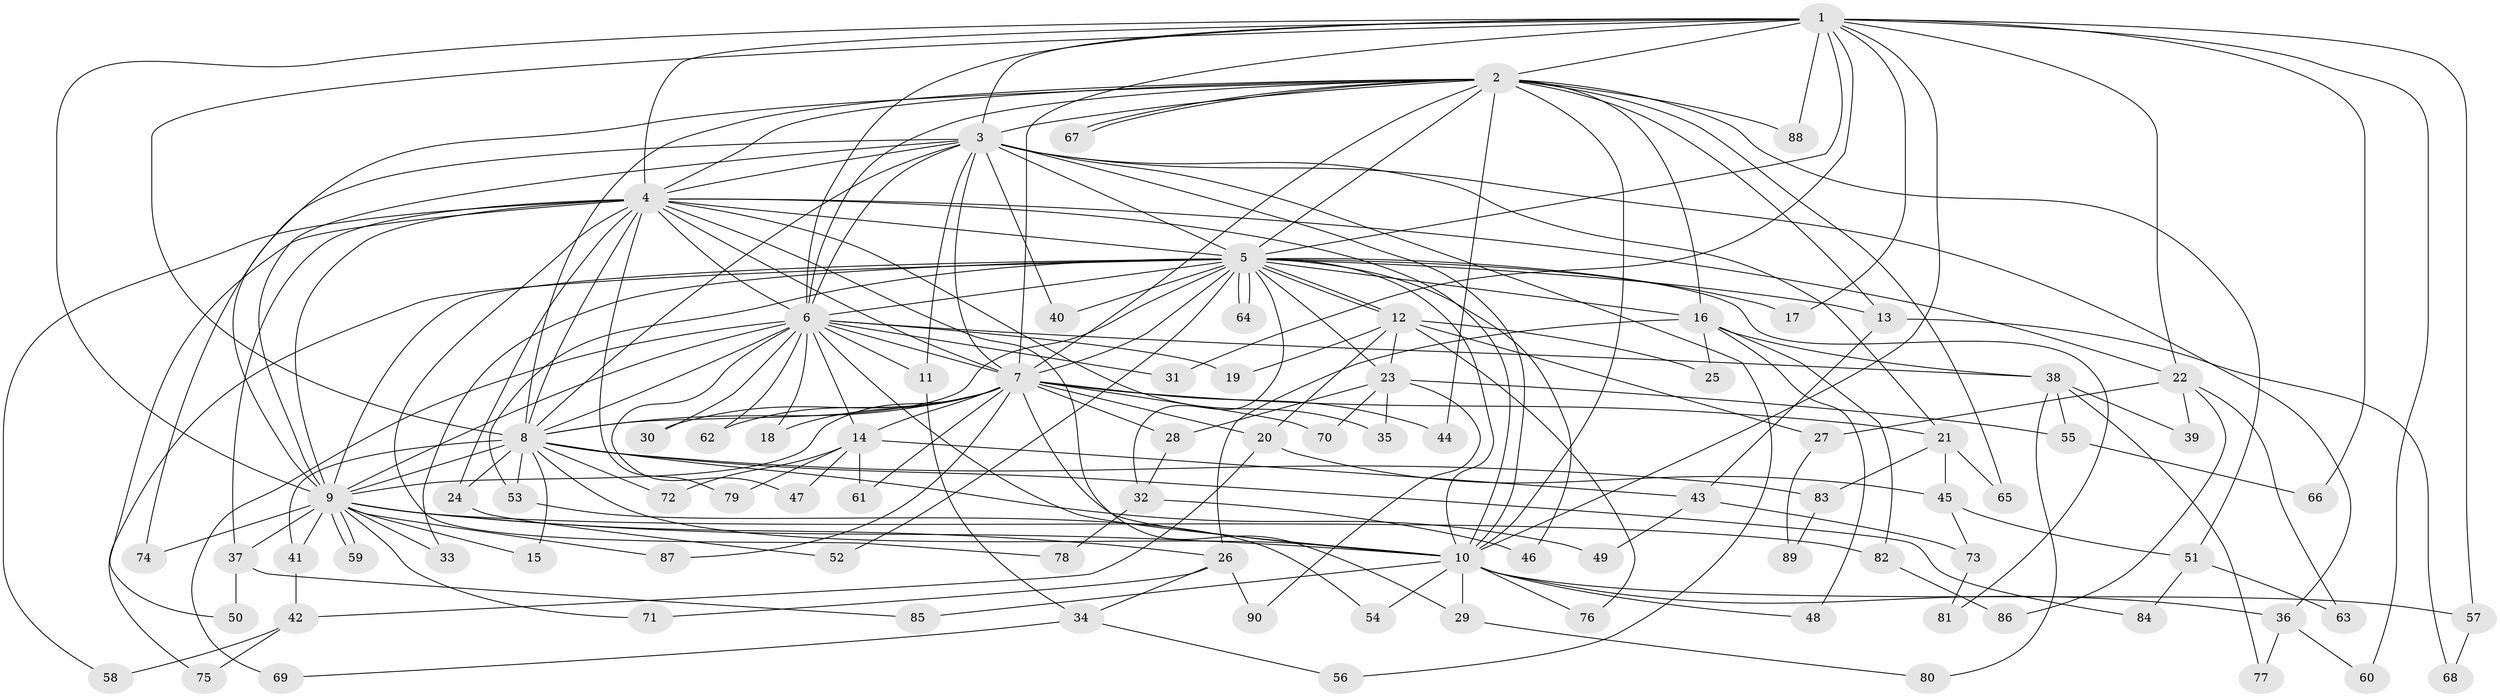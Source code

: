 // coarse degree distribution, {15: 0.030303030303030304, 23: 0.015151515151515152, 14: 0.015151515151515152, 16: 0.015151515151515152, 27: 0.015151515151515152, 19: 0.030303030303030304, 17: 0.015151515151515152, 4: 0.06060606060606061, 10: 0.015151515151515152, 2: 0.5757575757575758, 6: 0.045454545454545456, 7: 0.030303030303030304, 3: 0.07575757575757576, 5: 0.045454545454545456, 1: 0.015151515151515152}
// Generated by graph-tools (version 1.1) at 2025/51/02/27/25 19:51:45]
// undirected, 90 vertices, 205 edges
graph export_dot {
graph [start="1"]
  node [color=gray90,style=filled];
  1;
  2;
  3;
  4;
  5;
  6;
  7;
  8;
  9;
  10;
  11;
  12;
  13;
  14;
  15;
  16;
  17;
  18;
  19;
  20;
  21;
  22;
  23;
  24;
  25;
  26;
  27;
  28;
  29;
  30;
  31;
  32;
  33;
  34;
  35;
  36;
  37;
  38;
  39;
  40;
  41;
  42;
  43;
  44;
  45;
  46;
  47;
  48;
  49;
  50;
  51;
  52;
  53;
  54;
  55;
  56;
  57;
  58;
  59;
  60;
  61;
  62;
  63;
  64;
  65;
  66;
  67;
  68;
  69;
  70;
  71;
  72;
  73;
  74;
  75;
  76;
  77;
  78;
  79;
  80;
  81;
  82;
  83;
  84;
  85;
  86;
  87;
  88;
  89;
  90;
  1 -- 2;
  1 -- 3;
  1 -- 4;
  1 -- 5;
  1 -- 6;
  1 -- 7;
  1 -- 8;
  1 -- 9;
  1 -- 10;
  1 -- 17;
  1 -- 22;
  1 -- 31;
  1 -- 57;
  1 -- 60;
  1 -- 66;
  1 -- 88;
  2 -- 3;
  2 -- 4;
  2 -- 5;
  2 -- 6;
  2 -- 7;
  2 -- 8;
  2 -- 9;
  2 -- 10;
  2 -- 13;
  2 -- 16;
  2 -- 44;
  2 -- 51;
  2 -- 65;
  2 -- 67;
  2 -- 67;
  2 -- 88;
  3 -- 4;
  3 -- 5;
  3 -- 6;
  3 -- 7;
  3 -- 8;
  3 -- 9;
  3 -- 10;
  3 -- 11;
  3 -- 21;
  3 -- 36;
  3 -- 40;
  3 -- 56;
  3 -- 74;
  4 -- 5;
  4 -- 6;
  4 -- 7;
  4 -- 8;
  4 -- 9;
  4 -- 10;
  4 -- 22;
  4 -- 24;
  4 -- 29;
  4 -- 35;
  4 -- 37;
  4 -- 50;
  4 -- 58;
  4 -- 78;
  4 -- 79;
  5 -- 6;
  5 -- 7;
  5 -- 8;
  5 -- 9;
  5 -- 10;
  5 -- 12;
  5 -- 12;
  5 -- 13;
  5 -- 16;
  5 -- 17;
  5 -- 23;
  5 -- 32;
  5 -- 33;
  5 -- 40;
  5 -- 46;
  5 -- 52;
  5 -- 53;
  5 -- 64;
  5 -- 64;
  5 -- 75;
  5 -- 81;
  6 -- 7;
  6 -- 8;
  6 -- 9;
  6 -- 10;
  6 -- 11;
  6 -- 14;
  6 -- 18;
  6 -- 19;
  6 -- 30;
  6 -- 31;
  6 -- 38;
  6 -- 47;
  6 -- 62;
  6 -- 69;
  7 -- 8;
  7 -- 9;
  7 -- 10;
  7 -- 14;
  7 -- 18;
  7 -- 20;
  7 -- 21;
  7 -- 28;
  7 -- 30;
  7 -- 44;
  7 -- 61;
  7 -- 62;
  7 -- 70;
  7 -- 87;
  8 -- 9;
  8 -- 10;
  8 -- 15;
  8 -- 24;
  8 -- 41;
  8 -- 49;
  8 -- 53;
  8 -- 72;
  8 -- 83;
  8 -- 84;
  9 -- 10;
  9 -- 15;
  9 -- 26;
  9 -- 33;
  9 -- 37;
  9 -- 41;
  9 -- 59;
  9 -- 59;
  9 -- 71;
  9 -- 74;
  9 -- 82;
  9 -- 87;
  10 -- 29;
  10 -- 36;
  10 -- 48;
  10 -- 54;
  10 -- 57;
  10 -- 76;
  10 -- 85;
  11 -- 34;
  12 -- 19;
  12 -- 20;
  12 -- 23;
  12 -- 25;
  12 -- 27;
  12 -- 76;
  13 -- 43;
  13 -- 68;
  14 -- 43;
  14 -- 47;
  14 -- 61;
  14 -- 72;
  14 -- 79;
  16 -- 25;
  16 -- 26;
  16 -- 38;
  16 -- 48;
  16 -- 82;
  20 -- 42;
  20 -- 45;
  21 -- 45;
  21 -- 65;
  21 -- 83;
  22 -- 27;
  22 -- 39;
  22 -- 63;
  22 -- 86;
  23 -- 28;
  23 -- 35;
  23 -- 55;
  23 -- 70;
  23 -- 90;
  24 -- 52;
  26 -- 34;
  26 -- 71;
  26 -- 90;
  27 -- 89;
  28 -- 32;
  29 -- 80;
  32 -- 46;
  32 -- 78;
  34 -- 56;
  34 -- 69;
  36 -- 60;
  36 -- 77;
  37 -- 50;
  37 -- 85;
  38 -- 39;
  38 -- 55;
  38 -- 77;
  38 -- 80;
  41 -- 42;
  42 -- 58;
  42 -- 75;
  43 -- 49;
  43 -- 73;
  45 -- 51;
  45 -- 73;
  51 -- 63;
  51 -- 84;
  53 -- 54;
  55 -- 66;
  57 -- 68;
  73 -- 81;
  82 -- 86;
  83 -- 89;
}
